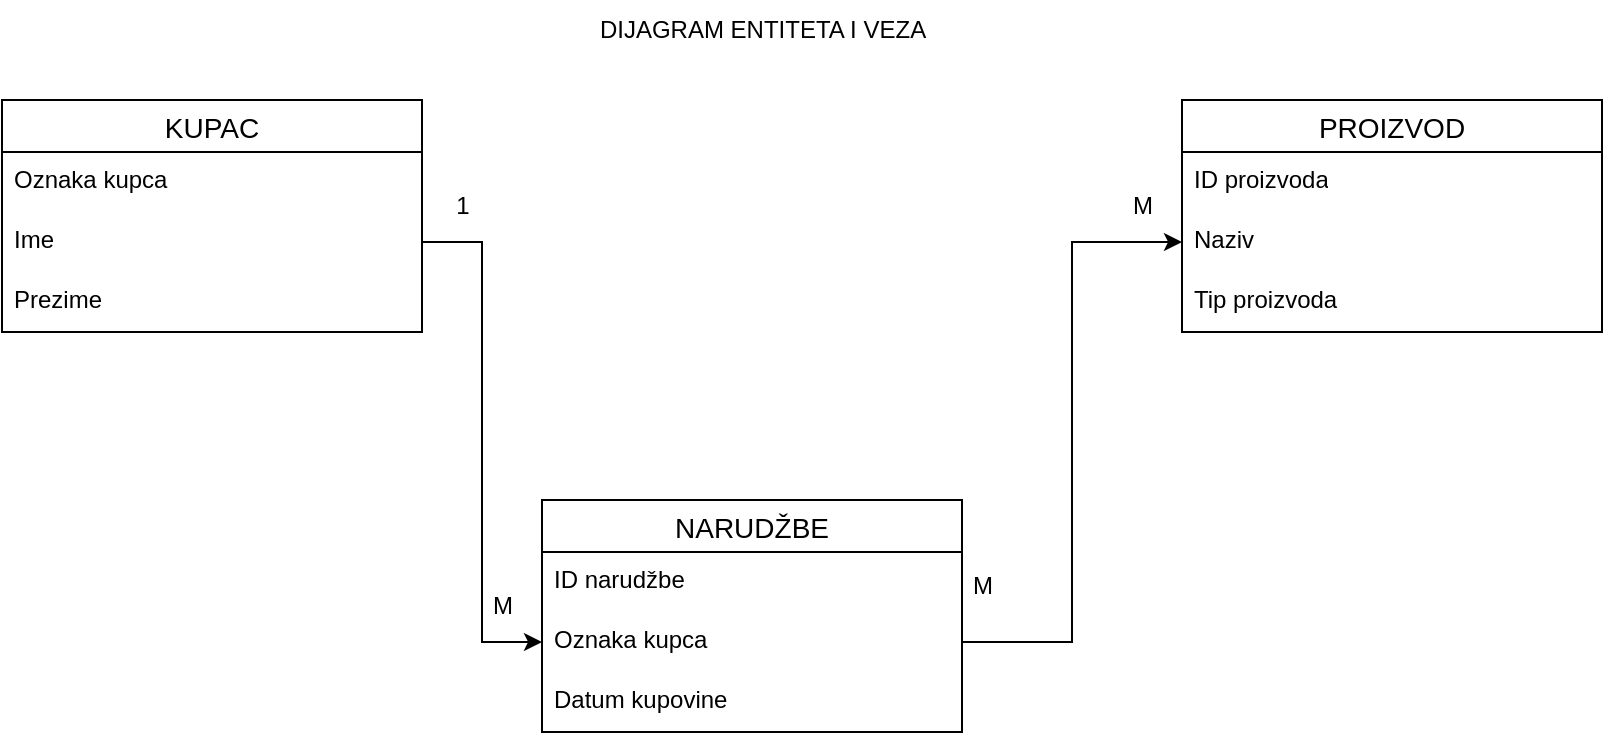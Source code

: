 <mxfile version="21.3.7" type="github">
  <diagram name="Page-1" id="IBNY3sVwpVFs-uoTFpEB">
    <mxGraphModel dx="808" dy="483" grid="1" gridSize="10" guides="1" tooltips="1" connect="1" arrows="1" fold="1" page="1" pageScale="1" pageWidth="850" pageHeight="1100" math="0" shadow="0">
      <root>
        <mxCell id="0" />
        <mxCell id="1" parent="0" />
        <mxCell id="AEUYcythdyDslupQRRVN-1" value="KUPAC" style="swimlane;fontStyle=0;childLayout=stackLayout;horizontal=1;startSize=26;horizontalStack=0;resizeParent=1;resizeParentMax=0;resizeLast=0;collapsible=1;marginBottom=0;align=center;fontSize=14;" vertex="1" parent="1">
          <mxGeometry x="10" y="70" width="210" height="116" as="geometry" />
        </mxCell>
        <mxCell id="AEUYcythdyDslupQRRVN-2" value="Oznaka kupca" style="text;strokeColor=none;fillColor=none;spacingLeft=4;spacingRight=4;overflow=hidden;rotatable=0;points=[[0,0.5],[1,0.5]];portConstraint=eastwest;fontSize=12;whiteSpace=wrap;html=1;" vertex="1" parent="AEUYcythdyDslupQRRVN-1">
          <mxGeometry y="26" width="210" height="30" as="geometry" />
        </mxCell>
        <mxCell id="AEUYcythdyDslupQRRVN-3" value="Ime" style="text;strokeColor=none;fillColor=none;spacingLeft=4;spacingRight=4;overflow=hidden;rotatable=0;points=[[0,0.5],[1,0.5]];portConstraint=eastwest;fontSize=12;whiteSpace=wrap;html=1;" vertex="1" parent="AEUYcythdyDslupQRRVN-1">
          <mxGeometry y="56" width="210" height="30" as="geometry" />
        </mxCell>
        <mxCell id="AEUYcythdyDslupQRRVN-4" value="Prezime" style="text;strokeColor=none;fillColor=none;spacingLeft=4;spacingRight=4;overflow=hidden;rotatable=0;points=[[0,0.5],[1,0.5]];portConstraint=eastwest;fontSize=12;whiteSpace=wrap;html=1;" vertex="1" parent="AEUYcythdyDslupQRRVN-1">
          <mxGeometry y="86" width="210" height="30" as="geometry" />
        </mxCell>
        <mxCell id="AEUYcythdyDslupQRRVN-5" value="PROIZVOD" style="swimlane;fontStyle=0;childLayout=stackLayout;horizontal=1;startSize=26;horizontalStack=0;resizeParent=1;resizeParentMax=0;resizeLast=0;collapsible=1;marginBottom=0;align=center;fontSize=14;" vertex="1" parent="1">
          <mxGeometry x="600" y="70" width="210" height="116" as="geometry" />
        </mxCell>
        <mxCell id="AEUYcythdyDslupQRRVN-6" value="ID proizvoda" style="text;strokeColor=none;fillColor=none;spacingLeft=4;spacingRight=4;overflow=hidden;rotatable=0;points=[[0,0.5],[1,0.5]];portConstraint=eastwest;fontSize=12;whiteSpace=wrap;html=1;" vertex="1" parent="AEUYcythdyDslupQRRVN-5">
          <mxGeometry y="26" width="210" height="30" as="geometry" />
        </mxCell>
        <mxCell id="AEUYcythdyDslupQRRVN-7" value="Naziv" style="text;strokeColor=none;fillColor=none;spacingLeft=4;spacingRight=4;overflow=hidden;rotatable=0;points=[[0,0.5],[1,0.5]];portConstraint=eastwest;fontSize=12;whiteSpace=wrap;html=1;" vertex="1" parent="AEUYcythdyDslupQRRVN-5">
          <mxGeometry y="56" width="210" height="30" as="geometry" />
        </mxCell>
        <mxCell id="AEUYcythdyDslupQRRVN-8" value="Tip proizvoda" style="text;strokeColor=none;fillColor=none;spacingLeft=4;spacingRight=4;overflow=hidden;rotatable=0;points=[[0,0.5],[1,0.5]];portConstraint=eastwest;fontSize=12;whiteSpace=wrap;html=1;" vertex="1" parent="AEUYcythdyDslupQRRVN-5">
          <mxGeometry y="86" width="210" height="30" as="geometry" />
        </mxCell>
        <mxCell id="AEUYcythdyDslupQRRVN-11" value="NARUDŽBE" style="swimlane;fontStyle=0;childLayout=stackLayout;horizontal=1;startSize=26;horizontalStack=0;resizeParent=1;resizeParentMax=0;resizeLast=0;collapsible=1;marginBottom=0;align=center;fontSize=14;" vertex="1" parent="1">
          <mxGeometry x="280" y="270" width="210" height="116" as="geometry" />
        </mxCell>
        <mxCell id="AEUYcythdyDslupQRRVN-12" value="ID narudžbe" style="text;strokeColor=none;fillColor=none;spacingLeft=4;spacingRight=4;overflow=hidden;rotatable=0;points=[[0,0.5],[1,0.5]];portConstraint=eastwest;fontSize=12;whiteSpace=wrap;html=1;" vertex="1" parent="AEUYcythdyDslupQRRVN-11">
          <mxGeometry y="26" width="210" height="30" as="geometry" />
        </mxCell>
        <mxCell id="AEUYcythdyDslupQRRVN-13" value="Oznaka kupca" style="text;strokeColor=none;fillColor=none;spacingLeft=4;spacingRight=4;overflow=hidden;rotatable=0;points=[[0,0.5],[1,0.5]];portConstraint=eastwest;fontSize=12;whiteSpace=wrap;html=1;" vertex="1" parent="AEUYcythdyDslupQRRVN-11">
          <mxGeometry y="56" width="210" height="30" as="geometry" />
        </mxCell>
        <mxCell id="AEUYcythdyDslupQRRVN-14" value="Datum kupovine" style="text;strokeColor=none;fillColor=none;spacingLeft=4;spacingRight=4;overflow=hidden;rotatable=0;points=[[0,0.5],[1,0.5]];portConstraint=eastwest;fontSize=12;whiteSpace=wrap;html=1;" vertex="1" parent="AEUYcythdyDslupQRRVN-11">
          <mxGeometry y="86" width="210" height="30" as="geometry" />
        </mxCell>
        <mxCell id="AEUYcythdyDslupQRRVN-17" style="edgeStyle=orthogonalEdgeStyle;rounded=0;orthogonalLoop=1;jettySize=auto;html=1;entryX=0;entryY=0.5;entryDx=0;entryDy=0;" edge="1" parent="1" source="AEUYcythdyDslupQRRVN-13" target="AEUYcythdyDslupQRRVN-7">
          <mxGeometry relative="1" as="geometry">
            <mxPoint x="570" y="140" as="targetPoint" />
          </mxGeometry>
        </mxCell>
        <mxCell id="AEUYcythdyDslupQRRVN-20" style="edgeStyle=orthogonalEdgeStyle;rounded=0;orthogonalLoop=1;jettySize=auto;html=1;exitX=1;exitY=0.5;exitDx=0;exitDy=0;entryX=0;entryY=0.5;entryDx=0;entryDy=0;" edge="1" parent="1" source="AEUYcythdyDslupQRRVN-3" target="AEUYcythdyDslupQRRVN-13">
          <mxGeometry relative="1" as="geometry" />
        </mxCell>
        <mxCell id="AEUYcythdyDslupQRRVN-21" value="M" style="text;html=1;align=center;verticalAlign=middle;resizable=0;points=[];autosize=1;strokeColor=none;fillColor=none;" vertex="1" parent="1">
          <mxGeometry x="245" y="308" width="30" height="30" as="geometry" />
        </mxCell>
        <mxCell id="AEUYcythdyDslupQRRVN-22" value="1" style="text;html=1;align=center;verticalAlign=middle;resizable=0;points=[];autosize=1;strokeColor=none;fillColor=none;" vertex="1" parent="1">
          <mxGeometry x="225" y="108" width="30" height="30" as="geometry" />
        </mxCell>
        <mxCell id="AEUYcythdyDslupQRRVN-23" value="M" style="text;html=1;align=center;verticalAlign=middle;resizable=0;points=[];autosize=1;strokeColor=none;fillColor=none;" vertex="1" parent="1">
          <mxGeometry x="565" y="108" width="30" height="30" as="geometry" />
        </mxCell>
        <mxCell id="AEUYcythdyDslupQRRVN-24" value="M" style="text;html=1;align=center;verticalAlign=middle;resizable=0;points=[];autosize=1;strokeColor=none;fillColor=none;" vertex="1" parent="1">
          <mxGeometry x="485" y="298" width="30" height="30" as="geometry" />
        </mxCell>
        <mxCell id="AEUYcythdyDslupQRRVN-25" value="DIJAGRAM ENTITETA I VEZA" style="text;html=1;align=center;verticalAlign=middle;resizable=0;points=[];autosize=1;strokeColor=none;fillColor=none;" vertex="1" parent="1">
          <mxGeometry x="295" y="20" width="190" height="30" as="geometry" />
        </mxCell>
      </root>
    </mxGraphModel>
  </diagram>
</mxfile>
